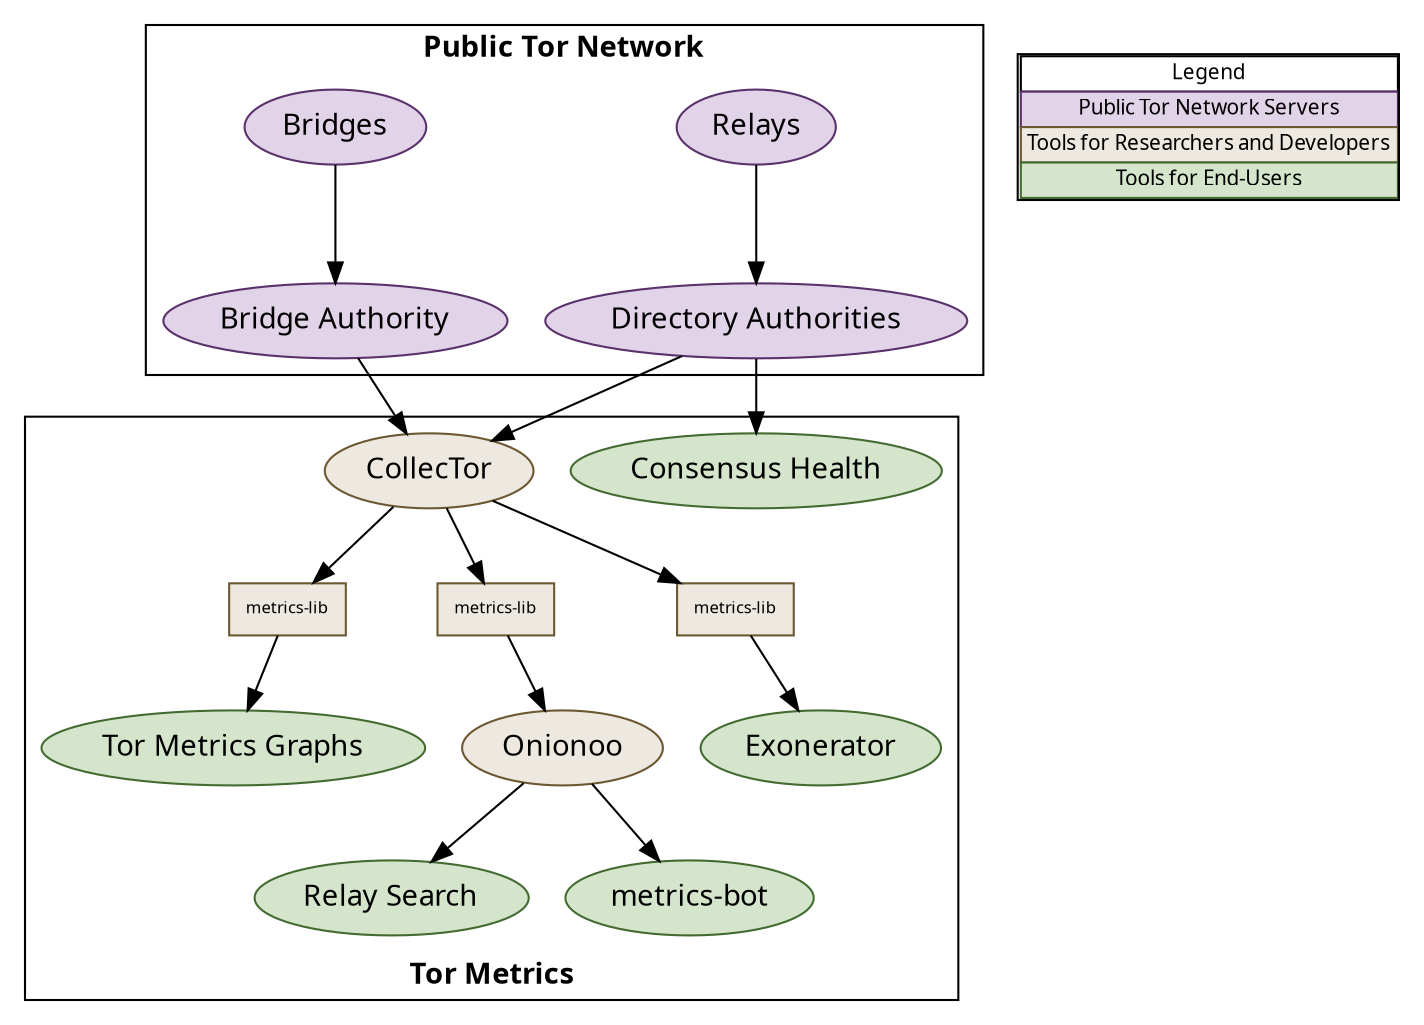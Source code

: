 digraph ecosystem {
    node [fontname="Source Sans Pro"];
    subgraph cluster_network {
        label="Public Tor Network";
        fontname="Source Sans Pro Semi-Bold";
        node [color="#59316b",fillcolor="#e1d3e8",style="filled"];
        relays [label="Relays"];
        bridges [label="Bridges"];
        dirauths [label="Directory Authorities"];
        bridgeauth [label="Bridge Authority"];
    }
    subgraph cluster_metrics {
        label="Tor Metrics";
        fontname="Source Sans Pro Semi-Bold";
        labelloc=b;
        subgraph resdev {
            node [color="#6b5831",style="filled",fillcolor="#ede9e1"];
            collector [label="CollecTor"];
            onionoo [label="Onionoo"];
            subgraph lib {
                node [shape=box,margin="0.11,0.11",height=0,width=0,fontsize=8];
                lib1 [label="metrics-lib"];
                lib2 [label="metrics-lib"];
                lib3 [label="metrics-lib"];
            }
        }
        subgraph user {
            node [color="#436b31",style="filled",fillcolor="#d4e5cc"];
            statistics [label="Tor Metrics Graphs"];
            exonerator [label="Exonerator"];
            rs [label="Relay Search"];
            bot [label="metrics-bot"];
            consensushealth [label="Consensus Health"];
        }
    }
    relays -> dirauths;
    bridges -> bridgeauth;
    dirauths -> collector;
    dirauths -> consensushealth;
    bridgeauth -> collector;
    collector -> lib1;
    lib1 -> statistics;
    collector -> lib2;
    lib2 -> onionoo;
    collector -> lib3;
    lib3 -> exonerator;
    onionoo -> rs;
    onionoo -> bot;
    legend [rank=sink,fontsize=10,shape=none,label=
      <<table cellspacing="0" cellborder="1">
        <tr><td>Legend</td></tr>
        <tr><td bgcolor="#e1d3e8" color="#59316b">Public Tor Network Servers</td></tr>
        <tr><td bgcolor="#ede9e1" color="#6b5831">Tools for Researchers and Developers</td></tr>
        <tr><td bgcolor="#d4e5cc" color="#436b31">Tools for End-Users</td></tr>
      </table>>];
}
